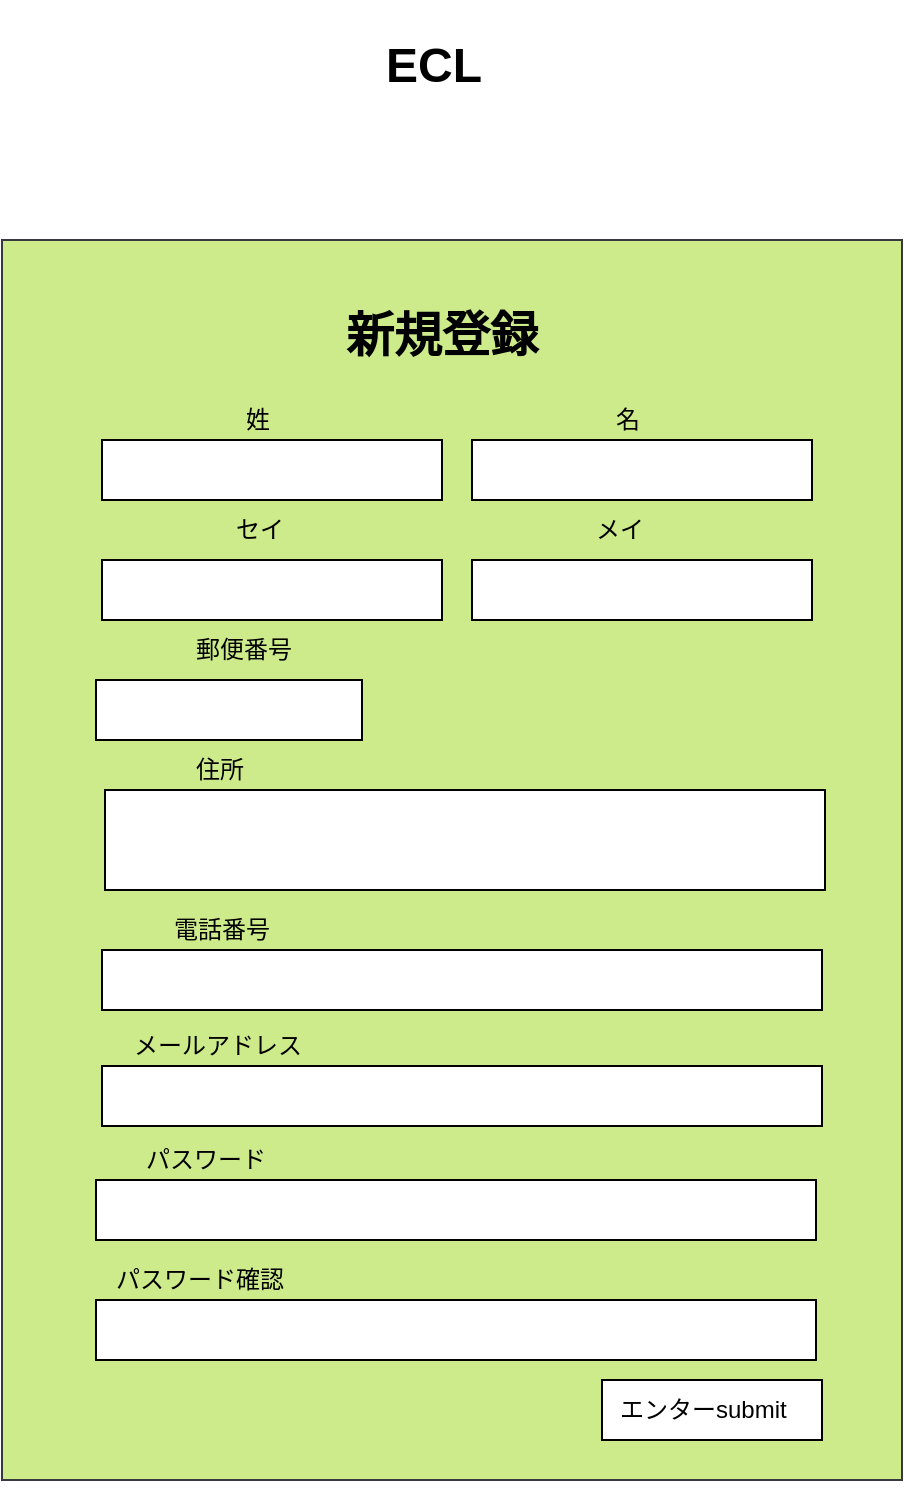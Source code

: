 <mxfile version="10.8.5" type="github"><diagram id="z4pzhMaWkLFEfseLZyCn" name="Page-1"><mxGraphModel dx="918" dy="599" grid="1" gridSize="10" guides="1" tooltips="1" connect="1" arrows="1" fold="1" page="1" pageScale="1" pageWidth="1169" pageHeight="1654" math="0" shadow="0"><root><mxCell id="0"/><mxCell id="1" parent="0"/><mxCell id="HKLMT0H2417e0t2VfTt4-1" value="&lt;h1&gt;ECL&lt;/h1&gt;" style="text;html=1;resizable=0;points=[];autosize=1;align=left;verticalAlign=top;spacingTop=-4;" vertex="1" parent="1"><mxGeometry x="420" y="10" width="60" height="50" as="geometry"/></mxCell><mxCell id="HKLMT0H2417e0t2VfTt4-2" value="" style="rounded=0;whiteSpace=wrap;html=1;strokeWidth=4;fillColor=none;gradientColor=none;align=left;strokeColor=none;" vertex="1" parent="1"><mxGeometry x="400" y="180" width="120" height="200" as="geometry"/></mxCell><mxCell id="HKLMT0H2417e0t2VfTt4-3" value="" style="rounded=0;whiteSpace=wrap;html=1;strokeWidth=1;align=left;fillColor=#cdeb8b;strokeColor=#36393d;" vertex="1" parent="1"><mxGeometry x="230" y="130" width="450" height="620" as="geometry"/></mxCell><mxCell id="HKLMT0H2417e0t2VfTt4-4" value="&lt;h1&gt;新規登録&lt;/h1&gt;" style="text;html=1;resizable=0;points=[];autosize=1;align=left;verticalAlign=top;spacingTop=-4;" vertex="1" parent="1"><mxGeometry x="400" y="145" width="110" height="50" as="geometry"/></mxCell><mxCell id="HKLMT0H2417e0t2VfTt4-7" value="" style="rounded=0;whiteSpace=wrap;html=1;strokeWidth=1;align=left;" vertex="1" parent="1"><mxGeometry x="280" y="230" width="170" height="30" as="geometry"/></mxCell><mxCell id="HKLMT0H2417e0t2VfTt4-8" value="" style="rounded=0;whiteSpace=wrap;html=1;strokeWidth=1;align=left;" vertex="1" parent="1"><mxGeometry x="465" y="230" width="170" height="30" as="geometry"/></mxCell><mxCell id="HKLMT0H2417e0t2VfTt4-9" value="" style="rounded=0;whiteSpace=wrap;html=1;strokeWidth=1;align=left;" vertex="1" parent="1"><mxGeometry x="280" y="290" width="170" height="30" as="geometry"/></mxCell><mxCell id="HKLMT0H2417e0t2VfTt4-10" value="" style="rounded=0;whiteSpace=wrap;html=1;strokeWidth=1;align=left;" vertex="1" parent="1"><mxGeometry x="465" y="290" width="170" height="30" as="geometry"/></mxCell><mxCell id="HKLMT0H2417e0t2VfTt4-11" value="" style="rounded=0;whiteSpace=wrap;html=1;strokeWidth=1;align=left;" vertex="1" parent="1"><mxGeometry x="277" y="350" width="133" height="30" as="geometry"/></mxCell><mxCell id="HKLMT0H2417e0t2VfTt4-12" value="" style="rounded=0;whiteSpace=wrap;html=1;strokeWidth=1;align=left;" vertex="1" parent="1"><mxGeometry x="281.5" y="405" width="360" height="50" as="geometry"/></mxCell><mxCell id="HKLMT0H2417e0t2VfTt4-13" style="edgeStyle=orthogonalEdgeStyle;rounded=0;orthogonalLoop=1;jettySize=auto;html=1;exitX=0.5;exitY=1;exitDx=0;exitDy=0;fontFamily=Helvetica;" edge="1" parent="1" source="HKLMT0H2417e0t2VfTt4-8" target="HKLMT0H2417e0t2VfTt4-8"><mxGeometry relative="1" as="geometry"/></mxCell><mxCell id="HKLMT0H2417e0t2VfTt4-19" value="姓" style="text;html=1;resizable=0;points=[];autosize=1;align=left;verticalAlign=top;spacingTop=-4;" vertex="1" parent="1"><mxGeometry x="350" y="210" width="30" height="20" as="geometry"/></mxCell><mxCell id="HKLMT0H2417e0t2VfTt4-20" value="名" style="text;html=1;resizable=0;points=[];autosize=1;align=left;verticalAlign=top;spacingTop=-4;" vertex="1" parent="1"><mxGeometry x="535" y="210" width="30" height="20" as="geometry"/></mxCell><mxCell id="HKLMT0H2417e0t2VfTt4-23" value="" style="rounded=0;whiteSpace=wrap;html=1;strokeWidth=1;align=left;" vertex="1" parent="1"><mxGeometry x="280" y="485" width="360" height="30" as="geometry"/></mxCell><mxCell id="HKLMT0H2417e0t2VfTt4-27" value="" style="rounded=0;whiteSpace=wrap;html=1;strokeWidth=1;align=left;" vertex="1" parent="1"><mxGeometry x="277" y="660" width="360" height="30" as="geometry"/></mxCell><mxCell id="HKLMT0H2417e0t2VfTt4-28" value="" style="rounded=0;whiteSpace=wrap;html=1;strokeWidth=1;align=left;" vertex="1" parent="1"><mxGeometry x="277" y="600" width="360" height="30" as="geometry"/></mxCell><mxCell id="HKLMT0H2417e0t2VfTt4-29" value="" style="rounded=0;whiteSpace=wrap;html=1;strokeWidth=1;align=left;" vertex="1" parent="1"><mxGeometry x="280" y="543" width="360" height="30" as="geometry"/></mxCell><mxCell id="HKLMT0H2417e0t2VfTt4-33" value="セイ" style="text;html=1;resizable=0;points=[];autosize=1;align=left;verticalAlign=top;spacingTop=-4;" vertex="1" parent="1"><mxGeometry x="345" y="265" width="40" height="20" as="geometry"/></mxCell><mxCell id="HKLMT0H2417e0t2VfTt4-34" value="メイ" style="text;html=1;resizable=0;points=[];autosize=1;align=left;verticalAlign=top;spacingTop=-4;" vertex="1" parent="1"><mxGeometry x="525" y="265" width="40" height="20" as="geometry"/></mxCell><mxCell id="HKLMT0H2417e0t2VfTt4-35" value="郵便番号" style="text;html=1;resizable=0;points=[];autosize=1;align=left;verticalAlign=top;spacingTop=-4;" vertex="1" parent="1"><mxGeometry x="325" y="325" width="60" height="20" as="geometry"/></mxCell><mxCell id="HKLMT0H2417e0t2VfTt4-36" value="住所" style="text;html=1;resizable=0;points=[];autosize=1;align=left;verticalAlign=top;spacingTop=-4;" vertex="1" parent="1"><mxGeometry x="325" y="385" width="40" height="20" as="geometry"/></mxCell><mxCell id="HKLMT0H2417e0t2VfTt4-37" value="電話番号&lt;br&gt;" style="text;html=1;resizable=0;points=[];autosize=1;align=left;verticalAlign=top;spacingTop=-4;" vertex="1" parent="1"><mxGeometry x="313.5" y="465" width="60" height="20" as="geometry"/></mxCell><mxCell id="HKLMT0H2417e0t2VfTt4-40" value="メールアドレス" style="text;html=1;resizable=0;points=[];autosize=1;align=left;verticalAlign=top;spacingTop=-4;" vertex="1" parent="1"><mxGeometry x="293.5" y="522.5" width="100" height="20" as="geometry"/></mxCell><mxCell id="HKLMT0H2417e0t2VfTt4-41" value="パスワード" style="text;html=1;resizable=0;points=[];autosize=1;align=left;verticalAlign=top;spacingTop=-4;" vertex="1" parent="1"><mxGeometry x="300" y="580" width="80" height="20" as="geometry"/></mxCell><mxCell id="HKLMT0H2417e0t2VfTt4-44" value="パスワード確認" style="text;html=1;resizable=0;points=[];autosize=1;align=left;verticalAlign=top;spacingTop=-4;" vertex="1" parent="1"><mxGeometry x="285" y="640" width="100" height="20" as="geometry"/></mxCell><mxCell id="HKLMT0H2417e0t2VfTt4-45" style="edgeStyle=orthogonalEdgeStyle;rounded=0;orthogonalLoop=1;jettySize=auto;html=1;exitX=0.5;exitY=1;exitDx=0;exitDy=0;fontFamily=Helvetica;" edge="1" parent="1" source="HKLMT0H2417e0t2VfTt4-3" target="HKLMT0H2417e0t2VfTt4-3"><mxGeometry relative="1" as="geometry"/></mxCell><mxCell id="HKLMT0H2417e0t2VfTt4-46" value="" style="rounded=0;whiteSpace=wrap;html=1;strokeWidth=1;align=left;" vertex="1" parent="1"><mxGeometry x="530" y="700" width="110" height="30" as="geometry"/></mxCell><mxCell id="HKLMT0H2417e0t2VfTt4-47" value="エンターsubmit" style="text;html=1;resizable=0;points=[];autosize=1;align=left;verticalAlign=top;spacingTop=-4;" vertex="1" parent="1"><mxGeometry x="537" y="705" width="100" height="20" as="geometry"/></mxCell></root></mxGraphModel></diagram></mxfile>